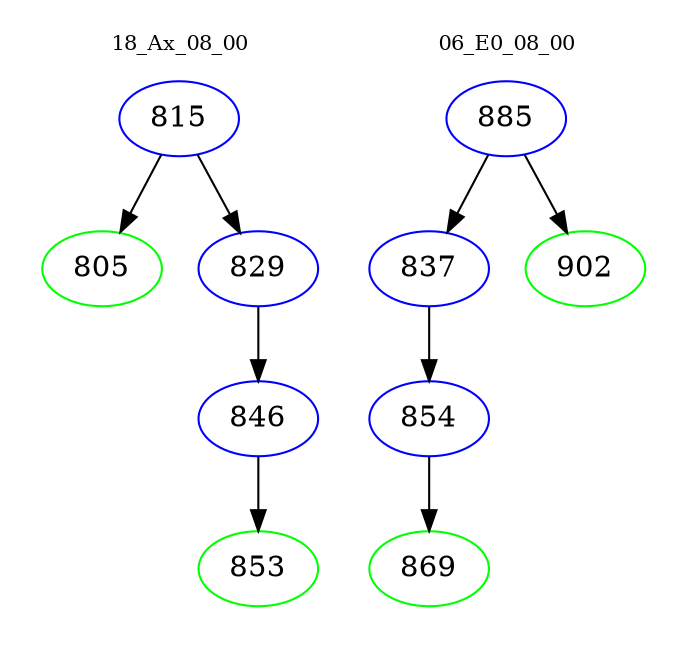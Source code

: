 digraph{
subgraph cluster_0 {
color = white
label = "18_Ax_08_00";
fontsize=10;
T0_815 [label="815", color="blue"]
T0_815 -> T0_805 [color="black"]
T0_805 [label="805", color="green"]
T0_815 -> T0_829 [color="black"]
T0_829 [label="829", color="blue"]
T0_829 -> T0_846 [color="black"]
T0_846 [label="846", color="blue"]
T0_846 -> T0_853 [color="black"]
T0_853 [label="853", color="green"]
}
subgraph cluster_1 {
color = white
label = "06_E0_08_00";
fontsize=10;
T1_885 [label="885", color="blue"]
T1_885 -> T1_837 [color="black"]
T1_837 [label="837", color="blue"]
T1_837 -> T1_854 [color="black"]
T1_854 [label="854", color="blue"]
T1_854 -> T1_869 [color="black"]
T1_869 [label="869", color="green"]
T1_885 -> T1_902 [color="black"]
T1_902 [label="902", color="green"]
}
}
